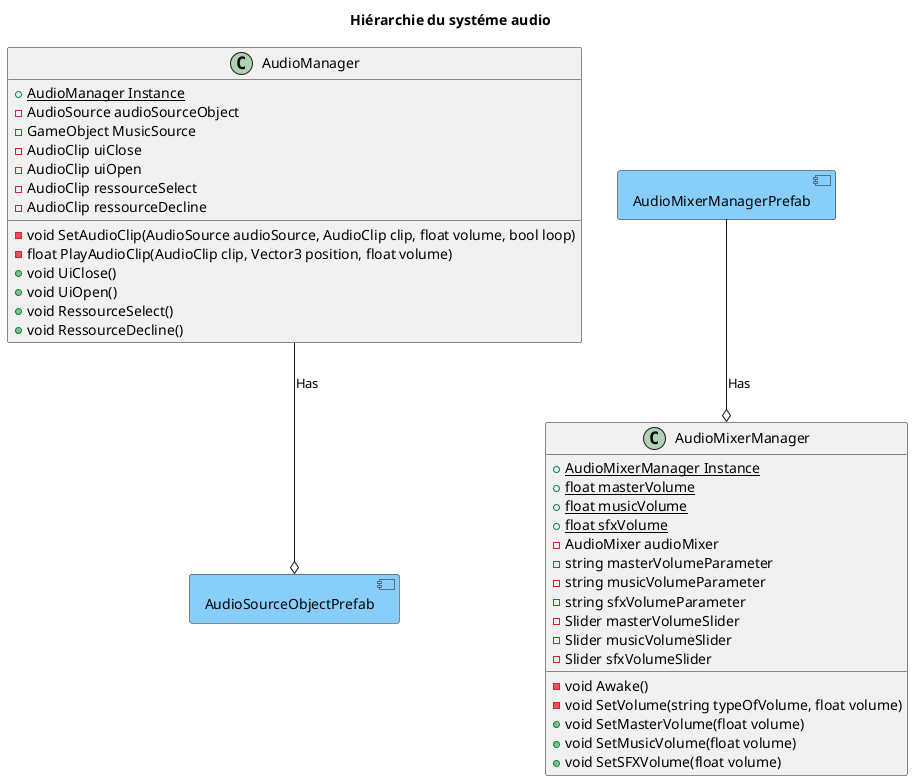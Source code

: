 @startuml Audio
allow_mixing
skinparam ComponentBackgroundColor LightSkyBlue
title Hiérarchie du systéme audio

class AudioManager  {
    + {static} AudioManager Instance
    - AudioSource audioSourceObject
    - GameObject MusicSource
    - AudioClip uiClose
    - AudioClip uiOpen
    - AudioClip ressourceSelect
    - AudioClip ressourceDecline
    - void SetAudioClip(AudioSource audioSource, AudioClip clip, float volume, bool loop)
    - float PlayAudioClip(AudioClip clip, Vector3 position, float volume)
    + void UiClose()
    + void UiOpen()
    + void RessourceSelect()
    + void RessourceDecline()
}

class AudioMixerManager  {
    + {static} AudioMixerManager Instance
    + {static} float masterVolume
    + {static} float musicVolume
    + {static} float sfxVolume
    - AudioMixer audioMixer
    - string masterVolumeParameter
    - string musicVolumeParameter
    - string sfxVolumeParameter
    - Slider masterVolumeSlider
    - Slider musicVolumeSlider
    - Slider sfxVolumeSlider
    - void Awake()
    - void SetVolume(string typeOfVolume, float volume)
    + void SetMasterVolume(float volume)
    + void SetMusicVolume(float volume)
    + void SetSFXVolume(float volume)
}

component AudioSourceObjectPrefab
component AudioMixerManagerPrefab

AudioMixerManagerPrefab --o AudioMixerManager : "Has"
AudioManager --o AudioSourceObjectPrefab : "Has"

@enduml